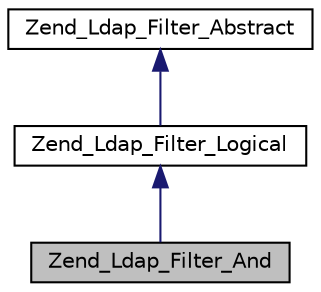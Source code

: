 digraph G
{
  edge [fontname="Helvetica",fontsize="10",labelfontname="Helvetica",labelfontsize="10"];
  node [fontname="Helvetica",fontsize="10",shape=record];
  Node1 [label="Zend_Ldap_Filter_And",height=0.2,width=0.4,color="black", fillcolor="grey75", style="filled" fontcolor="black"];
  Node2 -> Node1 [dir="back",color="midnightblue",fontsize="10",style="solid",fontname="Helvetica"];
  Node2 [label="Zend_Ldap_Filter_Logical",height=0.2,width=0.4,color="black", fillcolor="white", style="filled",URL="$class_zend___ldap___filter___logical.html"];
  Node3 -> Node2 [dir="back",color="midnightblue",fontsize="10",style="solid",fontname="Helvetica"];
  Node3 [label="Zend_Ldap_Filter_Abstract",height=0.2,width=0.4,color="black", fillcolor="white", style="filled",URL="$class_zend___ldap___filter___abstract.html"];
}
